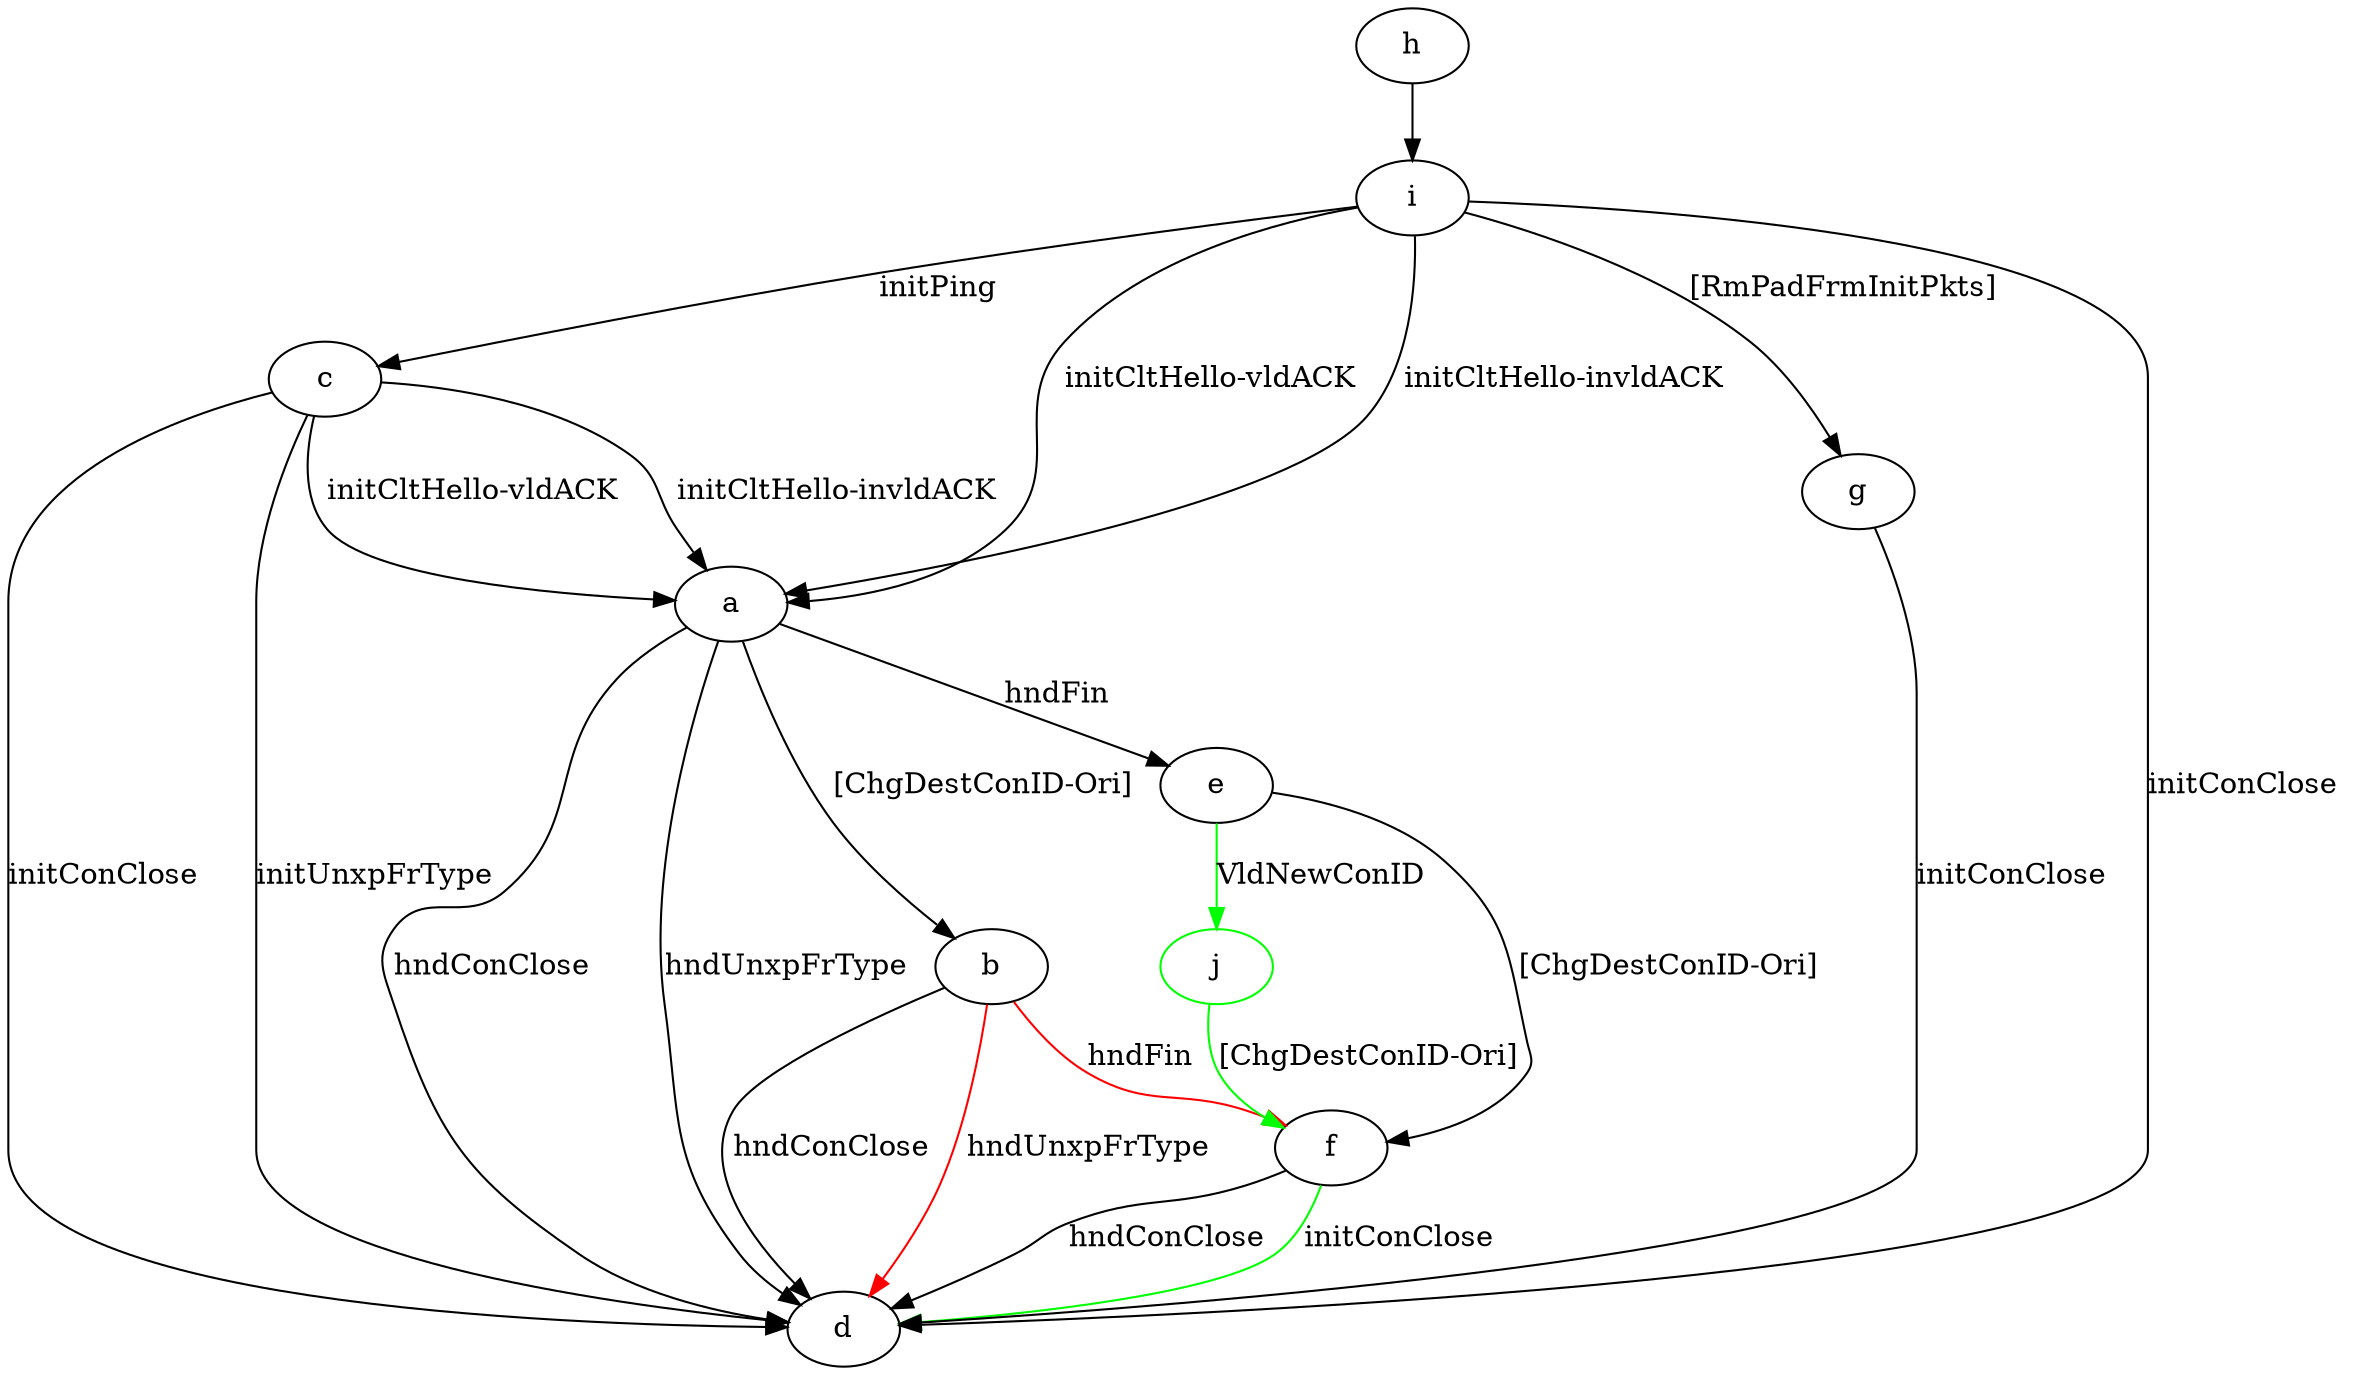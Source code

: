 digraph "" {
	a -> b	[key=0,
		label="[ChgDestConID-Ori] "];
	a -> d	[key=0,
		label="hndConClose "];
	a -> d	[key=1,
		label="hndUnxpFrType "];
	a -> e	[key=0,
		label="hndFin "];
	b -> d	[key=0,
		label="hndConClose "];
	b -> d	[key=1,
		color=red,
		label="hndUnxpFrType "];
	b -> f	[key=0,
		color=red,
		label="hndFin "];
	c -> a	[key=0,
		label="initCltHello-vldACK "];
	c -> a	[key=1,
		label="initCltHello-invldACK "];
	c -> d	[key=0,
		label="initConClose "];
	c -> d	[key=1,
		label="initUnxpFrType "];
	e -> f	[key=0,
		label="[ChgDestConID-Ori] "];
	j	[color=green];
	e -> j	[key=0,
		color=green,
		label="VldNewConID "];
	f -> d	[key=0,
		label="hndConClose "];
	f -> d	[key=1,
		color=green,
		label="initConClose "];
	g -> d	[key=0,
		label="initConClose "];
	h -> i	[key=0];
	i -> a	[key=0,
		label="initCltHello-vldACK "];
	i -> a	[key=1,
		label="initCltHello-invldACK "];
	i -> c	[key=0,
		label="initPing "];
	i -> d	[key=0,
		label="initConClose "];
	i -> g	[key=0,
		label="[RmPadFrmInitPkts] "];
	j -> f	[key=0,
		color=green,
		label="[ChgDestConID-Ori] "];
}

